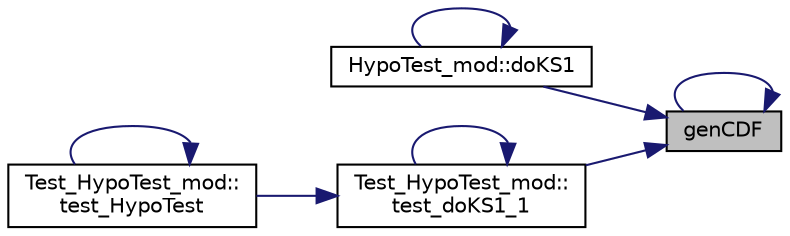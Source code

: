 digraph "genCDF"
{
 // LATEX_PDF_SIZE
  edge [fontname="Helvetica",fontsize="10",labelfontname="Helvetica",labelfontsize="10"];
  node [fontname="Helvetica",fontsize="10",shape=record];
  rankdir="RL";
  Node1 [label="genCDF",height=0.2,width=0.4,color="black", fillcolor="grey75", style="filled", fontcolor="black",tooltip=" "];
  Node1 -> Node2 [dir="back",color="midnightblue",fontsize="10",style="solid",fontname="Helvetica"];
  Node2 [label="HypoTest_mod::doKS1",height=0.2,width=0.4,color="black", fillcolor="white", style="filled",URL="$namespaceHypoTest__mod.html#a9a12c7ec56403177e75072b4216bb03c",tooltip="Return the one-sample Kolmogorov–Smirnov (KS) test results for the null hypothesis that the data in v..."];
  Node2 -> Node2 [dir="back",color="midnightblue",fontsize="10",style="solid",fontname="Helvetica"];
  Node1 -> Node1 [dir="back",color="midnightblue",fontsize="10",style="solid",fontname="Helvetica"];
  Node1 -> Node3 [dir="back",color="midnightblue",fontsize="10",style="solid",fontname="Helvetica"];
  Node3 [label="Test_HypoTest_mod::\ltest_doKS1_1",height=0.2,width=0.4,color="black", fillcolor="white", style="filled",URL="$namespaceTest__HypoTest__mod.html#adf6da78c69c7cde702d8cb86318d2c58",tooltip=" "];
  Node3 -> Node3 [dir="back",color="midnightblue",fontsize="10",style="solid",fontname="Helvetica"];
  Node3 -> Node4 [dir="back",color="midnightblue",fontsize="10",style="solid",fontname="Helvetica"];
  Node4 [label="Test_HypoTest_mod::\ltest_HypoTest",height=0.2,width=0.4,color="black", fillcolor="white", style="filled",URL="$namespaceTest__HypoTest__mod.html#acab5f66c2f44c30b11c547d732414a97",tooltip=" "];
  Node4 -> Node4 [dir="back",color="midnightblue",fontsize="10",style="solid",fontname="Helvetica"];
}
